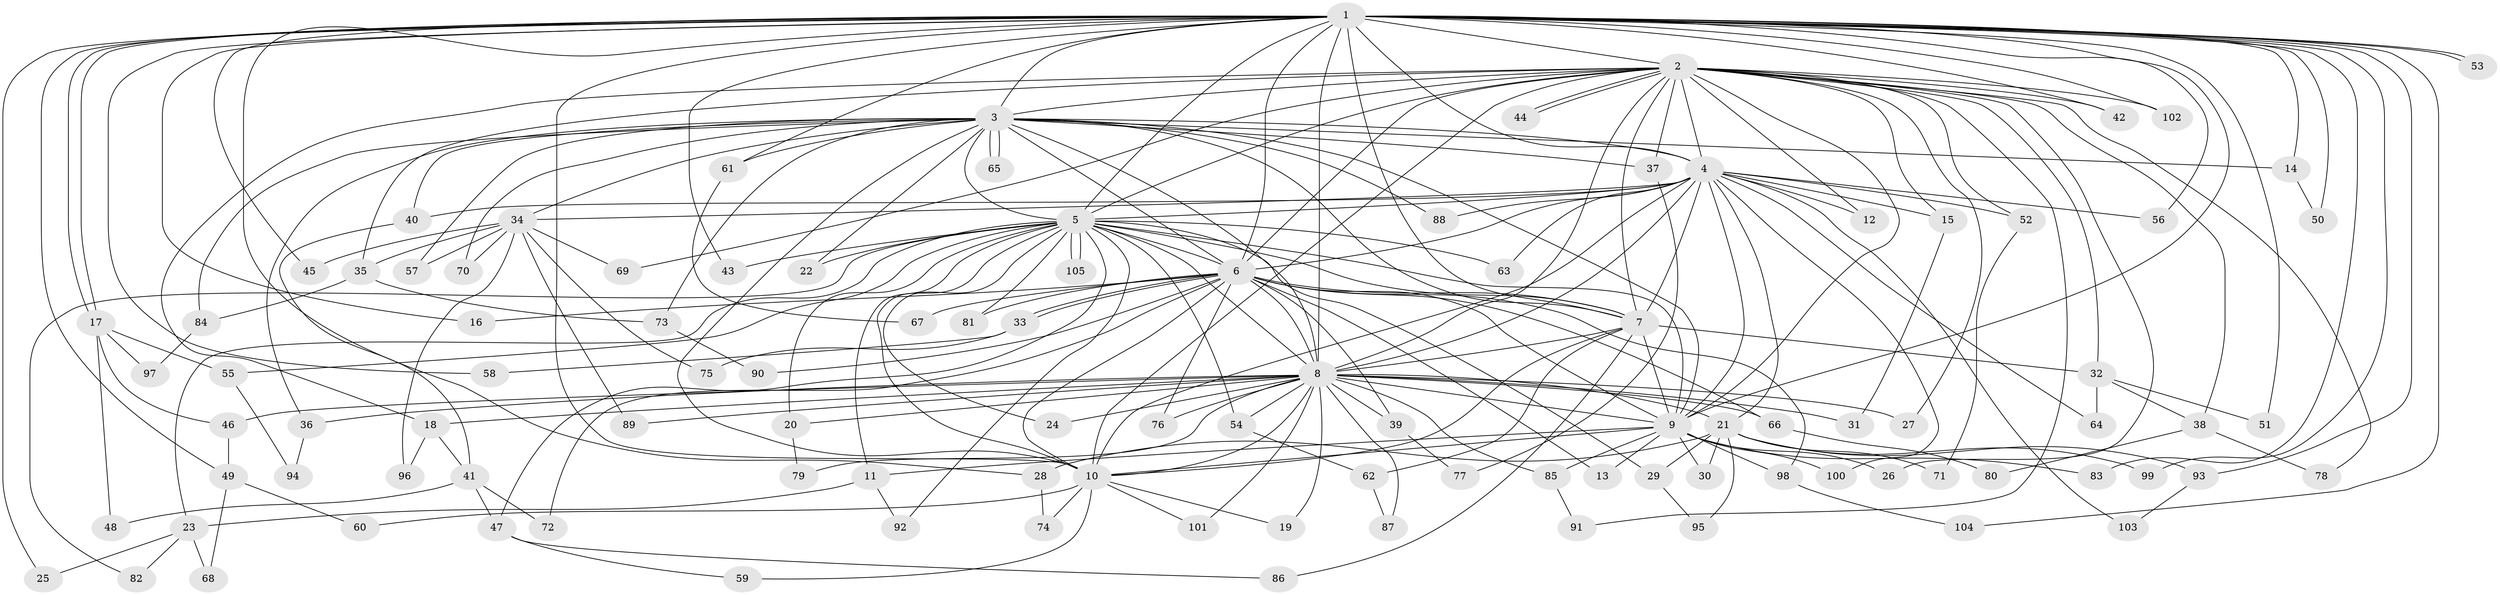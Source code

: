 // coarse degree distribution, {23: 0.018867924528301886, 19: 0.018867924528301886, 30: 0.018867924528301886, 11: 0.018867924528301886, 12: 0.03773584905660377, 7: 0.018867924528301886, 6: 0.03773584905660377, 2: 0.4716981132075472, 3: 0.09433962264150944, 5: 0.05660377358490566, 9: 0.03773584905660377, 8: 0.018867924528301886, 1: 0.11320754716981132, 4: 0.03773584905660377}
// Generated by graph-tools (version 1.1) at 2025/49/03/04/25 22:49:39]
// undirected, 105 vertices, 235 edges
graph export_dot {
  node [color=gray90,style=filled];
  1;
  2;
  3;
  4;
  5;
  6;
  7;
  8;
  9;
  10;
  11;
  12;
  13;
  14;
  15;
  16;
  17;
  18;
  19;
  20;
  21;
  22;
  23;
  24;
  25;
  26;
  27;
  28;
  29;
  30;
  31;
  32;
  33;
  34;
  35;
  36;
  37;
  38;
  39;
  40;
  41;
  42;
  43;
  44;
  45;
  46;
  47;
  48;
  49;
  50;
  51;
  52;
  53;
  54;
  55;
  56;
  57;
  58;
  59;
  60;
  61;
  62;
  63;
  64;
  65;
  66;
  67;
  68;
  69;
  70;
  71;
  72;
  73;
  74;
  75;
  76;
  77;
  78;
  79;
  80;
  81;
  82;
  83;
  84;
  85;
  86;
  87;
  88;
  89;
  90;
  91;
  92;
  93;
  94;
  95;
  96;
  97;
  98;
  99;
  100;
  101;
  102;
  103;
  104;
  105;
  1 -- 2;
  1 -- 3;
  1 -- 4;
  1 -- 5;
  1 -- 6;
  1 -- 7;
  1 -- 8;
  1 -- 9;
  1 -- 10;
  1 -- 14;
  1 -- 16;
  1 -- 17;
  1 -- 17;
  1 -- 25;
  1 -- 28;
  1 -- 42;
  1 -- 43;
  1 -- 45;
  1 -- 49;
  1 -- 50;
  1 -- 51;
  1 -- 53;
  1 -- 53;
  1 -- 56;
  1 -- 58;
  1 -- 61;
  1 -- 83;
  1 -- 93;
  1 -- 99;
  1 -- 102;
  1 -- 104;
  2 -- 3;
  2 -- 4;
  2 -- 5;
  2 -- 6;
  2 -- 7;
  2 -- 8;
  2 -- 9;
  2 -- 10;
  2 -- 12;
  2 -- 15;
  2 -- 18;
  2 -- 26;
  2 -- 27;
  2 -- 32;
  2 -- 35;
  2 -- 37;
  2 -- 38;
  2 -- 42;
  2 -- 44;
  2 -- 44;
  2 -- 52;
  2 -- 69;
  2 -- 78;
  2 -- 91;
  2 -- 102;
  3 -- 4;
  3 -- 5;
  3 -- 6;
  3 -- 7;
  3 -- 8;
  3 -- 9;
  3 -- 10;
  3 -- 14;
  3 -- 22;
  3 -- 34;
  3 -- 36;
  3 -- 37;
  3 -- 40;
  3 -- 57;
  3 -- 61;
  3 -- 65;
  3 -- 65;
  3 -- 70;
  3 -- 73;
  3 -- 84;
  3 -- 88;
  4 -- 5;
  4 -- 6;
  4 -- 7;
  4 -- 8;
  4 -- 9;
  4 -- 10;
  4 -- 12;
  4 -- 15;
  4 -- 21;
  4 -- 34;
  4 -- 40;
  4 -- 52;
  4 -- 56;
  4 -- 63;
  4 -- 64;
  4 -- 88;
  4 -- 100;
  4 -- 103;
  5 -- 6;
  5 -- 7;
  5 -- 8;
  5 -- 9;
  5 -- 10;
  5 -- 11;
  5 -- 20;
  5 -- 22;
  5 -- 23;
  5 -- 24;
  5 -- 29;
  5 -- 43;
  5 -- 47;
  5 -- 54;
  5 -- 55;
  5 -- 63;
  5 -- 81;
  5 -- 82;
  5 -- 92;
  5 -- 105;
  5 -- 105;
  6 -- 7;
  6 -- 8;
  6 -- 9;
  6 -- 10;
  6 -- 13;
  6 -- 16;
  6 -- 33;
  6 -- 33;
  6 -- 39;
  6 -- 66;
  6 -- 67;
  6 -- 72;
  6 -- 76;
  6 -- 81;
  6 -- 90;
  6 -- 98;
  7 -- 8;
  7 -- 9;
  7 -- 10;
  7 -- 32;
  7 -- 62;
  7 -- 86;
  8 -- 9;
  8 -- 10;
  8 -- 18;
  8 -- 19;
  8 -- 20;
  8 -- 21;
  8 -- 24;
  8 -- 27;
  8 -- 31;
  8 -- 36;
  8 -- 39;
  8 -- 46;
  8 -- 54;
  8 -- 66;
  8 -- 76;
  8 -- 79;
  8 -- 85;
  8 -- 87;
  8 -- 89;
  8 -- 101;
  9 -- 10;
  9 -- 11;
  9 -- 13;
  9 -- 26;
  9 -- 30;
  9 -- 83;
  9 -- 85;
  9 -- 98;
  9 -- 100;
  10 -- 19;
  10 -- 59;
  10 -- 60;
  10 -- 74;
  10 -- 101;
  11 -- 23;
  11 -- 92;
  14 -- 50;
  15 -- 31;
  17 -- 46;
  17 -- 48;
  17 -- 55;
  17 -- 97;
  18 -- 41;
  18 -- 96;
  20 -- 79;
  21 -- 28;
  21 -- 29;
  21 -- 30;
  21 -- 71;
  21 -- 93;
  21 -- 95;
  21 -- 99;
  23 -- 25;
  23 -- 68;
  23 -- 82;
  28 -- 74;
  29 -- 95;
  32 -- 38;
  32 -- 51;
  32 -- 64;
  33 -- 58;
  33 -- 75;
  34 -- 35;
  34 -- 45;
  34 -- 57;
  34 -- 69;
  34 -- 70;
  34 -- 75;
  34 -- 89;
  34 -- 96;
  35 -- 73;
  35 -- 84;
  36 -- 94;
  37 -- 77;
  38 -- 78;
  38 -- 80;
  39 -- 77;
  40 -- 41;
  41 -- 47;
  41 -- 48;
  41 -- 72;
  46 -- 49;
  47 -- 59;
  47 -- 86;
  49 -- 60;
  49 -- 68;
  52 -- 71;
  54 -- 62;
  55 -- 94;
  61 -- 67;
  62 -- 87;
  66 -- 80;
  73 -- 90;
  84 -- 97;
  85 -- 91;
  93 -- 103;
  98 -- 104;
}
